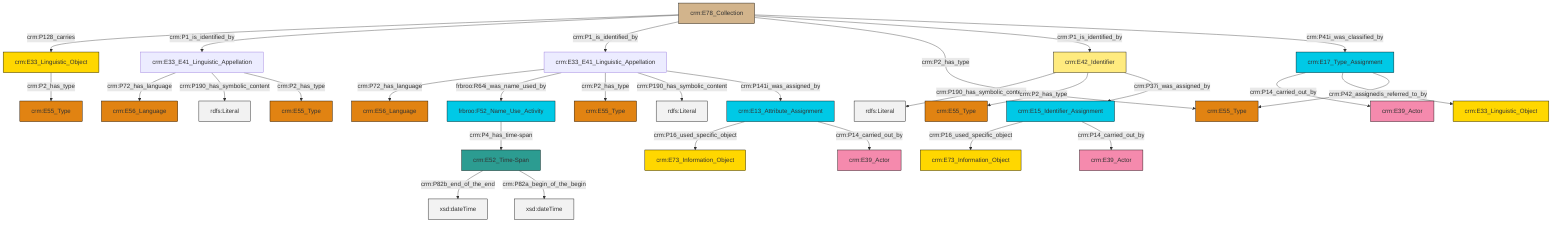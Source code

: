 graph TD
classDef Literal fill:#f2f2f2,stroke:#000000;
classDef CRM_Entity fill:#FFFFFF,stroke:#000000;
classDef Temporal_Entity fill:#00C9E6, stroke:#000000;
classDef Type fill:#E18312, stroke:#000000;
classDef Time-Span fill:#2C9C91, stroke:#000000;
classDef Appellation fill:#FFEB7F, stroke:#000000;
classDef Place fill:#008836, stroke:#000000;
classDef Persistent_Item fill:#B266B2, stroke:#000000;
classDef Conceptual_Object fill:#FFD700, stroke:#000000;
classDef Physical_Thing fill:#D2B48C, stroke:#000000;
classDef Actor fill:#f58aad, stroke:#000000;
classDef PC_Classes fill:#4ce600, stroke:#000000;
classDef Multi fill:#cccccc,stroke:#000000;

2["crm:E42_Identifier"]:::Appellation -->|crm:P190_has_symbolic_content| 3[rdfs:Literal]:::Literal
4["crm:E78_Collection"]:::Physical_Thing -->|crm:P128_carries| 5["crm:E33_Linguistic_Object"]:::Conceptual_Object
16["crm:E15_Identifier_Assignment"]:::Temporal_Entity -->|crm:P16_used_specific_object| 17["crm:E73_Information_Object"]:::Conceptual_Object
18["crm:E13_Attribute_Assignment"]:::Temporal_Entity -->|crm:P16_used_specific_object| 10["crm:E73_Information_Object"]:::Conceptual_Object
2["crm:E42_Identifier"]:::Appellation -->|crm:P2_has_type| 19["crm:E55_Type"]:::Type
6["crm:E33_E41_Linguistic_Appellation"]:::Default -->|crm:P72_has_language| 20["crm:E56_Language"]:::Type
23["crm:E33_E41_Linguistic_Appellation"]:::Default -->|crm:P72_has_language| 24["crm:E56_Language"]:::Type
23["crm:E33_E41_Linguistic_Appellation"]:::Default -->|frbroo:R64i_was_name_used_by| 14["frbroo:F52_Name_Use_Activity"]:::Temporal_Entity
6["crm:E33_E41_Linguistic_Appellation"]:::Default -->|crm:P190_has_symbolic_content| 26[rdfs:Literal]:::Literal
18["crm:E13_Attribute_Assignment"]:::Temporal_Entity -->|crm:P14_carried_out_by| 12["crm:E39_Actor"]:::Actor
23["crm:E33_E41_Linguistic_Appellation"]:::Default -->|crm:P2_has_type| 21["crm:E55_Type"]:::Type
0["crm:E17_Type_Assignment"]:::Temporal_Entity -->|crm:P14_carried_out_by| 27["crm:E39_Actor"]:::Actor
4["crm:E78_Collection"]:::Physical_Thing -->|crm:P1_is_identified_by| 6["crm:E33_E41_Linguistic_Appellation"]:::Default
4["crm:E78_Collection"]:::Physical_Thing -->|crm:P1_is_identified_by| 23["crm:E33_E41_Linguistic_Appellation"]:::Default
5["crm:E33_Linguistic_Object"]:::Conceptual_Object -->|crm:P2_has_type| 30["crm:E55_Type"]:::Type
16["crm:E15_Identifier_Assignment"]:::Temporal_Entity -->|crm:P14_carried_out_by| 33["crm:E39_Actor"]:::Actor
2["crm:E42_Identifier"]:::Appellation -->|crm:P37i_was_assigned_by| 16["crm:E15_Identifier_Assignment"]:::Temporal_Entity
0["crm:E17_Type_Assignment"]:::Temporal_Entity -->|crm:P67i_is_referred_to_by| 38["crm:E33_Linguistic_Object"]:::Conceptual_Object
31["crm:E52_Time-Span"]:::Time-Span -->|crm:P82b_end_of_the_end| 40[xsd:dateTime]:::Literal
23["crm:E33_E41_Linguistic_Appellation"]:::Default -->|crm:P190_has_symbolic_content| 44[rdfs:Literal]:::Literal
31["crm:E52_Time-Span"]:::Time-Span -->|crm:P82a_begin_of_the_begin| 45[xsd:dateTime]:::Literal
4["crm:E78_Collection"]:::Physical_Thing -->|crm:P2_has_type| 46["crm:E55_Type"]:::Type
23["crm:E33_E41_Linguistic_Appellation"]:::Default -->|crm:P141i_was_assigned_by| 18["crm:E13_Attribute_Assignment"]:::Temporal_Entity
4["crm:E78_Collection"]:::Physical_Thing -->|crm:P1_is_identified_by| 2["crm:E42_Identifier"]:::Appellation
0["crm:E17_Type_Assignment"]:::Temporal_Entity -->|crm:P42_assigned| 46["crm:E55_Type"]:::Type
4["crm:E78_Collection"]:::Physical_Thing -->|crm:P41i_was_classified_by| 0["crm:E17_Type_Assignment"]:::Temporal_Entity
14["frbroo:F52_Name_Use_Activity"]:::Temporal_Entity -->|crm:P4_has_time-span| 31["crm:E52_Time-Span"]:::Time-Span
6["crm:E33_E41_Linguistic_Appellation"]:::Default -->|crm:P2_has_type| 8["crm:E55_Type"]:::Type